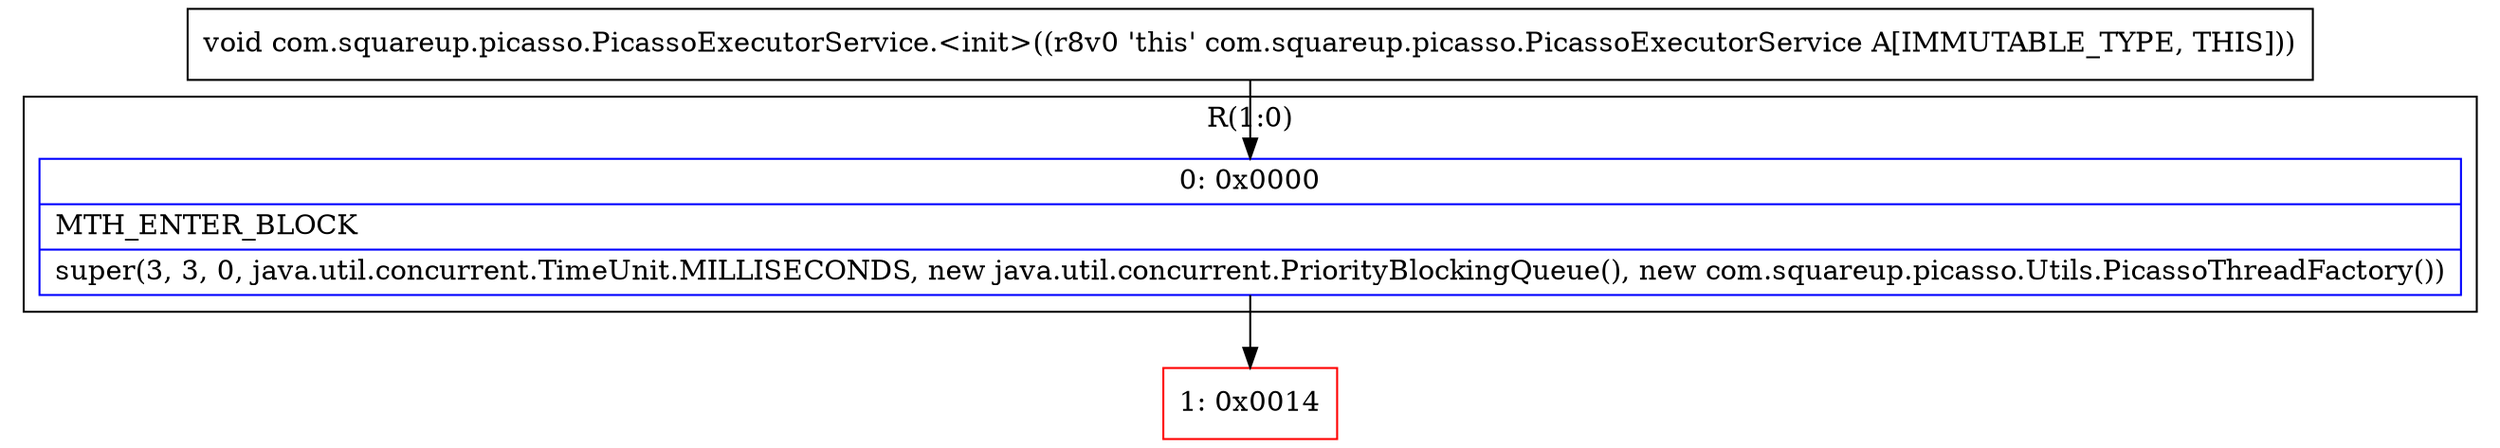 digraph "CFG forcom.squareup.picasso.PicassoExecutorService.\<init\>()V" {
subgraph cluster_Region_1967241396 {
label = "R(1:0)";
node [shape=record,color=blue];
Node_0 [shape=record,label="{0\:\ 0x0000|MTH_ENTER_BLOCK\l|super(3, 3, 0, java.util.concurrent.TimeUnit.MILLISECONDS, new java.util.concurrent.PriorityBlockingQueue(), new com.squareup.picasso.Utils.PicassoThreadFactory())\l}"];
}
Node_1 [shape=record,color=red,label="{1\:\ 0x0014}"];
MethodNode[shape=record,label="{void com.squareup.picasso.PicassoExecutorService.\<init\>((r8v0 'this' com.squareup.picasso.PicassoExecutorService A[IMMUTABLE_TYPE, THIS])) }"];
MethodNode -> Node_0;
Node_0 -> Node_1;
}

